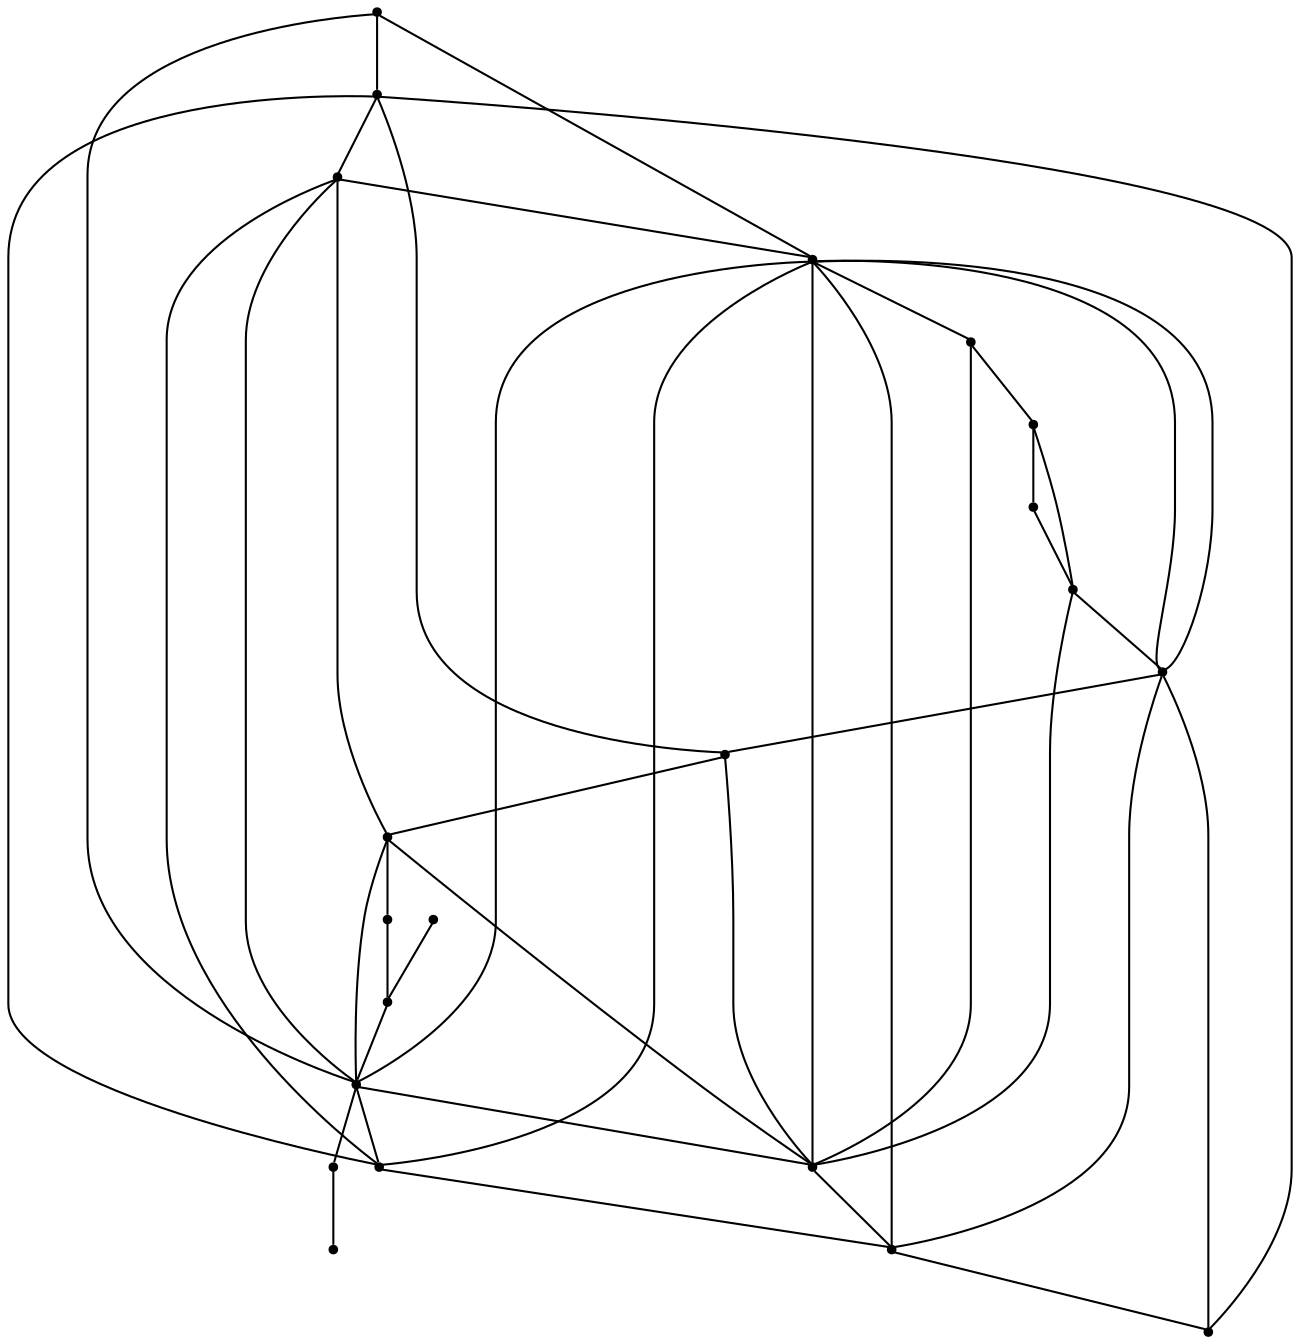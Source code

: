 graph {
  node [shape=point,comment="{\"directed\":false,\"doi\":\"10.1007/978-3-030-04414-5_12\",\"figure\":\"3 (4)\"}"]

  v0 [pos="1123.21630374732,786.1165237823118"]
  v1 [pos="1142.5641926292167,849.0914157818231"]
  v2 [pos="991.5276316592806,862.2255537675481"]
  v3 [pos="1053.7625062980665,867.2138768231706"]
  v4 [pos="1098.5289908139569,747.2055786821745"]
  v5 [pos="1052.6415060824702,769.4421758236077"]
  v6 [pos="1067.6449865759328,711.1784601578402"]
  v7 [pos="1079.4458205149363,721.1360617713901"]
  v8 [pos="1007.1311642563496,873.5689525781295"]
  v9 [pos="1047.3250851411058,844.840709331407"]
  v10 [pos="1048.4575153747835,682.2158169791398"]
  v11 [pos="1035.5232019932103,706.0505304421548"]
  v12 [pos="1070.9528083732644,749.1943615570522"]
  v13 [pos="1073.5916482222053,773.8729783628253"]
  v14 [pos="1033.6822696095428,889.5847869537718"]
  v15 [pos="1016.595155639164,760.4669237384784"]
  v16 [pos="1024.7016773780679,730.6771007659138"]
  v17 [pos="1037.285936520214,827.3017284598332"]
  v18 [pos="920.8684680612498,919.0506468057006"]
  v19 [pos="913.8829465379423,793.675949408185"]
  v20 [pos="886.4035933602995,784.8641970382398"]

  v3 -- v2 [id="-8",pos="1053.7625062980665,867.2138768231706 991.5276316592806,862.2255537675481 991.5276316592806,862.2255537675481 991.5276316592806,862.2255537675481"]
  v3 -- v1 [id="-13",pos="1053.7625062980665,867.2138768231706 1156.0506601387651,869.3985732118967 1156.0506601387651,869.3985732118967 1156.0506601387651,869.3985732118967 1142.5641926292167,849.0914157818231 1142.5641926292167,849.0914157818231 1142.5641926292167,849.0914157818231"]
  v4 -- v12 [id="-14",pos="1098.5289908139569,747.2055786821745 1083.0514109752428,728.5153913084621 1083.0514109752428,728.5153913084621 1083.0514109752428,728.5153913084621 1070.9528083732644,749.1943615570522 1070.9528083732644,749.1943615570522 1070.9528083732644,749.1943615570522"]
  v1 -- v4 [id="-15",pos="1142.5641926292167,849.0914157818231 1098.5289908139569,747.2055786821745 1098.5289908139569,747.2055786821745 1098.5289908139569,747.2055786821745"]
  v7 -- v6 [id="-21",pos="1079.4458205149363,721.1360617713901 1067.6449865759328,711.1784601578402 1067.6449865759328,711.1784601578402 1067.6449865759328,711.1784601578402"]
  v4 -- v7 [id="-22",pos="1098.5289908139569,747.2055786821745 1079.4458205149363,721.1360617713901 1079.4458205149363,721.1360617713901 1079.4458205149363,721.1360617713901"]
  v15 -- v16 [id="-29",pos="1016.595155639164,760.4669237384784 1024.7016773780679,730.6771007659138 1024.7016773780679,730.6771007659138 1024.7016773780679,730.6771007659138"]
  v16 -- v11 [id="-30",pos="1024.7016773780679,730.6771007659138 1035.5232019932103,706.0505304421548 1035.5232019932103,706.0505304421548 1035.5232019932103,706.0505304421548"]
  v10 -- v11 [id="-48",pos="1048.4575153747835,682.2158169791398 1035.5232019932103,706.0505304421548 1035.5232019932103,706.0505304421548 1035.5232019932103,706.0505304421548"]
  v0 -- v4 [id="-1",pos="1123.21630374732,786.1165237823118 1098.5289908139569,747.2055786821745 1098.5289908139569,747.2055786821745 1098.5289908139569,747.2055786821745"]
  v20 -- v19 [id="-4",pos="886.4035933602995,784.8641970382398 913.8829465379423,793.675949408185 913.8829465379423,793.675949408185 913.8829465379423,793.675949408185"]
  v1 -- v5 [id="-5",pos="1142.5641926292167,849.0914157818231 1089.694238618472,756.7319607260516 1089.694238618472,756.7319607260516 1089.694238618472,756.7319607260516 1052.6415060824702,769.4421758236077 1052.6415060824702,769.4421758236077 1052.6415060824702,769.4421758236077"]
  v19 -- v9 [id="-10",pos="913.8829465379423,793.675949408185 1047.3250851411058,844.840709331407 1047.3250851411058,844.840709331407 1047.3250851411058,844.840709331407"]
  v5 -- v20 [id="-11",pos="1052.6415060824702,769.4421758236077 886.4035933602995,784.8641970382398 886.4035933602995,784.8641970382398 886.4035933602995,784.8641970382398"]
  v5 -- v16 [id="-16",pos="1052.6415060824702,769.4421758236077 1024.7016773780679,730.6771007659138 1024.7016773780679,730.6771007659138 1024.7016773780679,730.6771007659138"]
  v2 -- v1 [id="-19",pos="991.5276316592806,862.2255537675481 1142.5641926292167,849.0914157818231 1142.5641926292167,849.0914157818231 1142.5641926292167,849.0914157818231"]
  v6 -- v10 [id="-20",pos="1067.6449865759328,711.1784601578402 1048.4575153747835,682.2158169791398 1048.4575153747835,682.2158169791398 1048.4575153747835,682.2158169791398"]
  v4 -- v13 [id="-27",pos="1098.5289908139569,747.2055786821745 1073.5916482222053,773.8729783628253 1073.5916482222053,773.8729783628253 1073.5916482222053,773.8729783628253"]
  v12 -- v15 [id="-42",pos="1070.9528083732644,749.1943615570522 1016.595155639164,760.4669237384784 1016.595155639164,760.4669237384784 1016.595155639164,760.4669237384784"]
  v12 -- v4 [id="-43",pos="1070.9528083732644,749.1943615570522 1098.5289908139569,747.2055786821745 1098.5289908139569,747.2055786821745 1098.5289908139569,747.2055786821745"]
  v9 -- v14 [id="-46",pos="1047.3250851411058,844.840709331407 1033.6822696095428,889.5847869537718 1033.6822696095428,889.5847869537718 1033.6822696095428,889.5847869537718"]
  v9 -- v4 [id="-47",pos="1047.3250851411058,844.840709331407 1098.5289908139569,747.2055786821745 1098.5289908139569,747.2055786821745 1098.5289908139569,747.2055786821745"]
  v12 -- v13 [id="-50",pos="1070.9528083732644,749.1943615570522 1073.5916482222053,773.8729783628253 1073.5916482222053,773.8729783628253 1073.5916482222053,773.8729783628253"]
  v14 -- v8 [id="-56",pos="1033.6822696095428,889.5847869537718 1007.1311642563496,873.5689525781295 1007.1311642563496,873.5689525781295 1007.1311642563496,873.5689525781295"]
  v11 -- v6 [id="-58",pos="1035.5232019932103,706.0505304421548 1067.6449865759328,711.1784601578402 1067.6449865759328,711.1784601578402 1067.6449865759328,711.1784601578402"]
  v13 -- v17 [id="-59",pos="1073.5916482222053,773.8729783628253 1037.285936520214,827.3017284598332 1037.285936520214,827.3017284598332 1037.285936520214,827.3017284598332"]
  v9 -- v1 [id="-61",pos="1047.3250851411058,844.840709331407 1051.0756571937636,859.4512410019449 1051.0756571937636,859.4512410019449 1051.0756571937636,859.4512410019449 1142.5641926292167,849.0914157818231 1142.5641926292167,849.0914157818231 1142.5641926292167,849.0914157818231"]
  v9 -- v3 [id="-62",pos="1047.3250851411058,844.840709331407 1053.7625062980665,867.2138768231706 1053.7625062980665,867.2138768231706 1053.7625062980665,867.2138768231706"]
  v9 -- v16 [id="-63",pos="1047.3250851411058,844.840709331407 1024.7016773780679,730.6771007659138 1024.7016773780679,730.6771007659138 1024.7016773780679,730.6771007659138"]
  v9 -- v5 [id="-65",pos="1047.3250851411058,844.840709331407 1052.6415060824702,769.4421758236077 1052.6415060824702,769.4421758236077 1052.6415060824702,769.4421758236077"]
  v18 -- v19 [id="-73",pos="920.8684680612498,919.0506468057006 913.8829465379423,793.675949408185 913.8829465379423,793.675949408185 913.8829465379423,793.675949408185"]
  v0 -- v9 [id="-89",pos="1123.21630374732,786.1165237823118 1047.3250851411058,844.840709331407 1047.3250851411058,844.840709331407 1047.3250851411058,844.840709331407"]
  v0 -- v2 [id="-90",pos="1123.21630374732,786.1165237823118 991.5276316592806,862.2255537675481 991.5276316592806,862.2255537675481 991.5276316592806,862.2255537675481"]
  v15 -- v5 [id="-95",pos="1016.595155639164,760.4669237384784 1052.6415060824702,769.4421758236077 1052.6415060824702,769.4421758236077 1052.6415060824702,769.4421758236077"]
  v17 -- v2 [id="-96",pos="1037.285936520214,827.3017284598332 991.5276316592806,862.2255537675481 991.5276316592806,862.2255537675481 991.5276316592806,862.2255537675481"]
  v16 -- v13 [id="-97",pos="1024.7016773780679,730.6771007659138 1073.5916482222053,773.8729783628253 1073.5916482222053,773.8729783628253 1073.5916482222053,773.8729783628253"]
  v16 -- v4 [id="-98",pos="1024.7016773780679,730.6771007659138 1098.5289908139569,747.2055786821745 1098.5289908139569,747.2055786821745 1098.5289908139569,747.2055786821745"]
  v16 -- v7 [id="-100",pos="1024.7016773780679,730.6771007659138 1079.4458205149363,721.1360617713901 1079.4458205149363,721.1360617713901 1079.4458205149363,721.1360617713901"]
  v11 -- v12 [id="-106",pos="1035.5232019932103,706.0505304421548 1070.9528083732644,749.1943615570522 1070.9528083732644,749.1943615570522 1070.9528083732644,749.1943615570522"]
  v15 -- v2 [id="-107",pos="1016.595155639164,760.4669237384784 991.5276316592806,862.2255537675481 991.5276316592806,862.2255537675481 991.5276316592806,862.2255537675481"]
  v12 -- v17 [id="-108",pos="1070.9528083732644,749.1943615570522 1037.285936520214,827.3017284598332 1037.285936520214,827.3017284598332 1037.285936520214,827.3017284598332"]
  v3 -- v4 [id="-111",pos="1053.7625062980665,867.2138768231706 1098.5289908139569,747.2055786821745 1098.5289908139569,747.2055786821745 1098.5289908139569,747.2055786821745"]
  v3 -- v13 [id="-113",pos="1053.7625062980665,867.2138768231706 1073.5916482222053,773.8729783628253 1073.5916482222053,773.8729783628253 1073.5916482222053,773.8729783628253"]
}